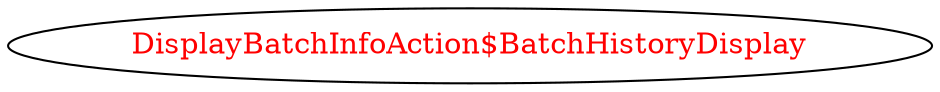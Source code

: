 digraph dependencyGraph {
 concentrate=true;
 ranksep="2.0";
 rankdir="LR"; 
 splines="ortho";
"DisplayBatchInfoAction$BatchHistoryDisplay" [fontcolor="red"];
}